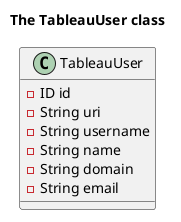 @startuml

title The TableauUser class


!startsub CLASSDESCRIPTION
class TableauUser {
  -ID id
  -String uri
  -String username
  -String name
  -String domain
  -String email
}
!endsub

@enduml
